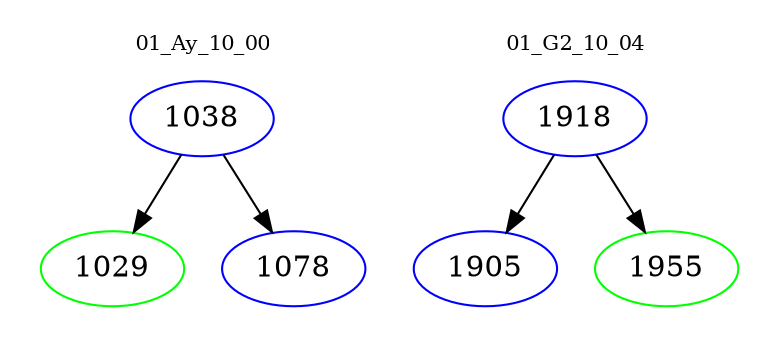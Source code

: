 digraph{
subgraph cluster_0 {
color = white
label = "01_Ay_10_00";
fontsize=10;
T0_1038 [label="1038", color="blue"]
T0_1038 -> T0_1029 [color="black"]
T0_1029 [label="1029", color="green"]
T0_1038 -> T0_1078 [color="black"]
T0_1078 [label="1078", color="blue"]
}
subgraph cluster_1 {
color = white
label = "01_G2_10_04";
fontsize=10;
T1_1918 [label="1918", color="blue"]
T1_1918 -> T1_1905 [color="black"]
T1_1905 [label="1905", color="blue"]
T1_1918 -> T1_1955 [color="black"]
T1_1955 [label="1955", color="green"]
}
}
